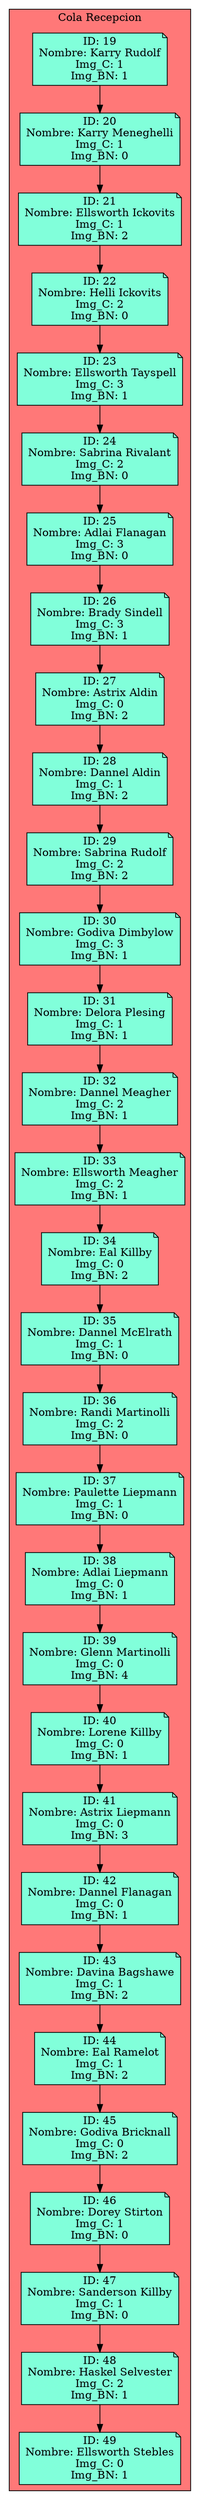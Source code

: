 digraph L {
node[shape=note fillcolor="#A181FF" style =filled]
subgraph cluster_p{
    label= " Cola Recepcion "
    bgcolor = "#FF7878"
Nodo2128029086[label="ID: 19
Nombre: Karry Rudolf
Img_C: 1
Img_BN: 1",fillcolor="#81FFDA"]
Nodo204715855[label="ID: 20
Nombre: Karry Meneghelli
Img_C: 1
Img_BN: 0",fillcolor="#81FFDA"]
Nodo501107890[label="ID: 21
Nombre: Ellsworth Ickovits
Img_C: 1
Img_BN: 2",fillcolor="#81FFDA"]
Nodo1997859171[label="ID: 22
Nombre: Helli Ickovits
Img_C: 2
Img_BN: 0",fillcolor="#81FFDA"]
Nodo550402284[label="ID: 23
Nombre: Ellsworth Tayspell
Img_C: 3
Img_BN: 1",fillcolor="#81FFDA"]
Nodo1912962767[label="ID: 24
Nombre: Sabrina Rivalant
Img_C: 2
Img_BN: 0",fillcolor="#81FFDA"]
Nodo452805835[label="ID: 25
Nombre: Adlai Flanagan
Img_C: 3
Img_BN: 0",fillcolor="#81FFDA"]
Nodo1769190683[label="ID: 26
Nombre: Brady Sindell
Img_C: 3
Img_BN: 1",fillcolor="#81FFDA"]
Nodo1076607567[label="ID: 27
Nombre: Astrix Aldin
Img_C: 0
Img_BN: 2",fillcolor="#81FFDA"]
Nodo2036127838[label="ID: 28
Nombre: Dannel Aldin
Img_C: 1
Img_BN: 2",fillcolor="#81FFDA"]
Nodo230643635[label="ID: 29
Nombre: Sabrina Rudolf
Img_C: 2
Img_BN: 2",fillcolor="#81FFDA"]
Nodo944427387[label="ID: 30
Nombre: Godiva Dimbylow
Img_C: 3
Img_BN: 1",fillcolor="#81FFDA"]
Nodo496729294[label="ID: 31
Nombre: Delora Plesing
Img_C: 1
Img_BN: 1",fillcolor="#81FFDA"]
Nodo350068407[label="ID: 32
Nombre: Dannel Meagher
Img_C: 2
Img_BN: 1",fillcolor="#81FFDA"]
Nodo1390869998[label="ID: 33
Nombre: Ellsworth Meagher
Img_C: 2
Img_BN: 1",fillcolor="#81FFDA"]
Nodo22600334[label="ID: 34
Nombre: Eal Killby
Img_C: 0
Img_BN: 2",fillcolor="#81FFDA"]
Nodo1961173763[label="ID: 35
Nombre: Dannel McElrath
Img_C: 1
Img_BN: 0",fillcolor="#81FFDA"]
Nodo1156304131[label="ID: 36
Nombre: Randi Martinolli
Img_C: 2
Img_BN: 0",fillcolor="#81FFDA"]
Nodo1164440413[label="ID: 37
Nombre: Paulette Liepmann
Img_C: 1
Img_BN: 0",fillcolor="#81FFDA"]
Nodo1610525991[label="ID: 38
Nombre: Adlai Liepmann
Img_C: 0
Img_BN: 1",fillcolor="#81FFDA"]
Nodo530737374[label="ID: 39
Nombre: Glenn Martinolli
Img_C: 0
Img_BN: 4",fillcolor="#81FFDA"]
Nodo1332668132[label="ID: 40
Nombre: Lorene Killby
Img_C: 0
Img_BN: 1",fillcolor="#81FFDA"]
Nodo1336996537[label="ID: 41
Nombre: Astrix Liepmann
Img_C: 0
Img_BN: 3",fillcolor="#81FFDA"]
Nodo7967307[label="ID: 42
Nombre: Dannel Flanagan
Img_C: 0
Img_BN: 1",fillcolor="#81FFDA"]
Nodo2073707154[label="ID: 43
Nombre: Davina Bagshawe
Img_C: 1
Img_BN: 2",fillcolor="#81FFDA"]
Nodo306612792[label="ID: 44
Nombre: Eal Ramelot
Img_C: 1
Img_BN: 2",fillcolor="#81FFDA"]
Nodo447212746[label="ID: 45
Nombre: Godiva Bricknall
Img_C: 0
Img_BN: 2",fillcolor="#81FFDA"]
Nodo2127036371[label="ID: 46
Nombre: Dorey Stirton
Img_C: 1
Img_BN: 0",fillcolor="#81FFDA"]
Nodo609962972[label="ID: 47
Nombre: Sanderson Killby
Img_C: 1
Img_BN: 0",fillcolor="#81FFDA"]
Nodo1818544933[label="ID: 48
Nombre: Haskel Selvester
Img_C: 2
Img_BN: 1",fillcolor="#81FFDA"]
Nodo966739377[label="ID: 49
Nombre: Ellsworth Stebles
Img_C: 0
Img_BN: 1",fillcolor="#81FFDA"]
Nodo2128029086 -> Nodo204715855
Nodo204715855 -> Nodo501107890
Nodo501107890 -> Nodo1997859171
Nodo1997859171 -> Nodo550402284
Nodo550402284 -> Nodo1912962767
Nodo1912962767 -> Nodo452805835
Nodo452805835 -> Nodo1769190683
Nodo1769190683 -> Nodo1076607567
Nodo1076607567 -> Nodo2036127838
Nodo2036127838 -> Nodo230643635
Nodo230643635 -> Nodo944427387
Nodo944427387 -> Nodo496729294
Nodo496729294 -> Nodo350068407
Nodo350068407 -> Nodo1390869998
Nodo1390869998 -> Nodo22600334
Nodo22600334 -> Nodo1961173763
Nodo1961173763 -> Nodo1156304131
Nodo1156304131 -> Nodo1164440413
Nodo1164440413 -> Nodo1610525991
Nodo1610525991 -> Nodo530737374
Nodo530737374 -> Nodo1332668132
Nodo1332668132 -> Nodo1336996537
Nodo1336996537 -> Nodo7967307
Nodo7967307 -> Nodo2073707154
Nodo2073707154 -> Nodo306612792
Nodo306612792 -> Nodo447212746
Nodo447212746 -> Nodo2127036371
Nodo2127036371 -> Nodo609962972
Nodo609962972 -> Nodo1818544933
Nodo1818544933 -> Nodo966739377
}}